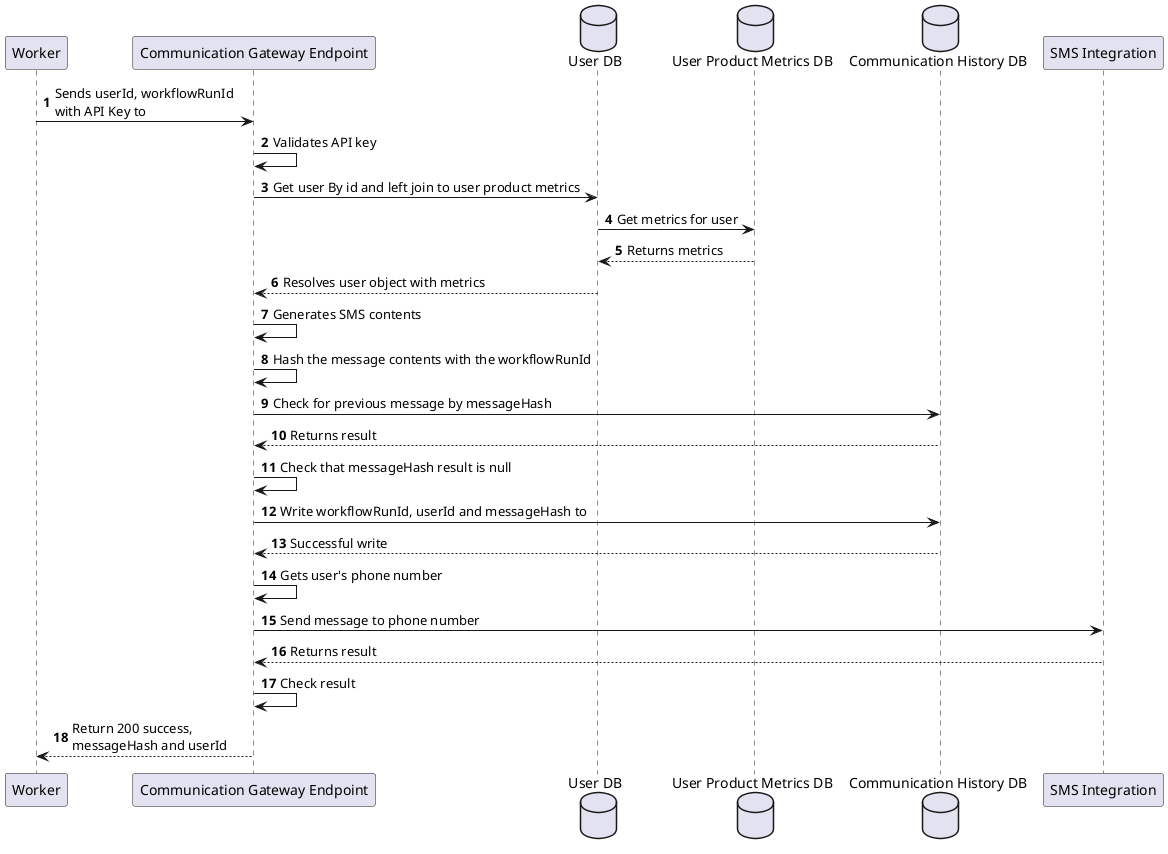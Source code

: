 @startuml Create New Workflow

participant "Worker" as worker
participant "Communication Gateway Endpoint" as gateway
database "User DB" as userDB
database "User Product Metrics DB" as metricsDB
database "Communication History DB" as historyDB
participant "SMS Integration" as sms

autonumber

worker -> gateway: Sends userId, workflowRunId \nwith API Key to
gateway -> gateway: Validates API key
gateway -> userDB: Get user By id and left join to user product metrics
userDB -> metricsDB: Get metrics for user
metricsDB --> userDB: Returns metrics
userDB --> gateway: Resolves user object with metrics

gateway -> gateway: Generates SMS contents
gateway -> gateway: Hash the message contents with the workflowRunId

gateway -> historyDB: Check for previous message by messageHash

historyDB --> gateway: Returns result
gateway -> gateway: Check that messageHash result is null
gateway -> historyDB: Write workflowRunId, userId and messageHash to
historyDB --> gateway: Successful write

gateway -> gateway: Gets user's phone number
gateway -> sms: Send message to phone number
sms --> gateway: Returns result
gateway -> gateway: Check result
gateway --> worker: Return 200 success,\nmessageHash and userId


@enduml
